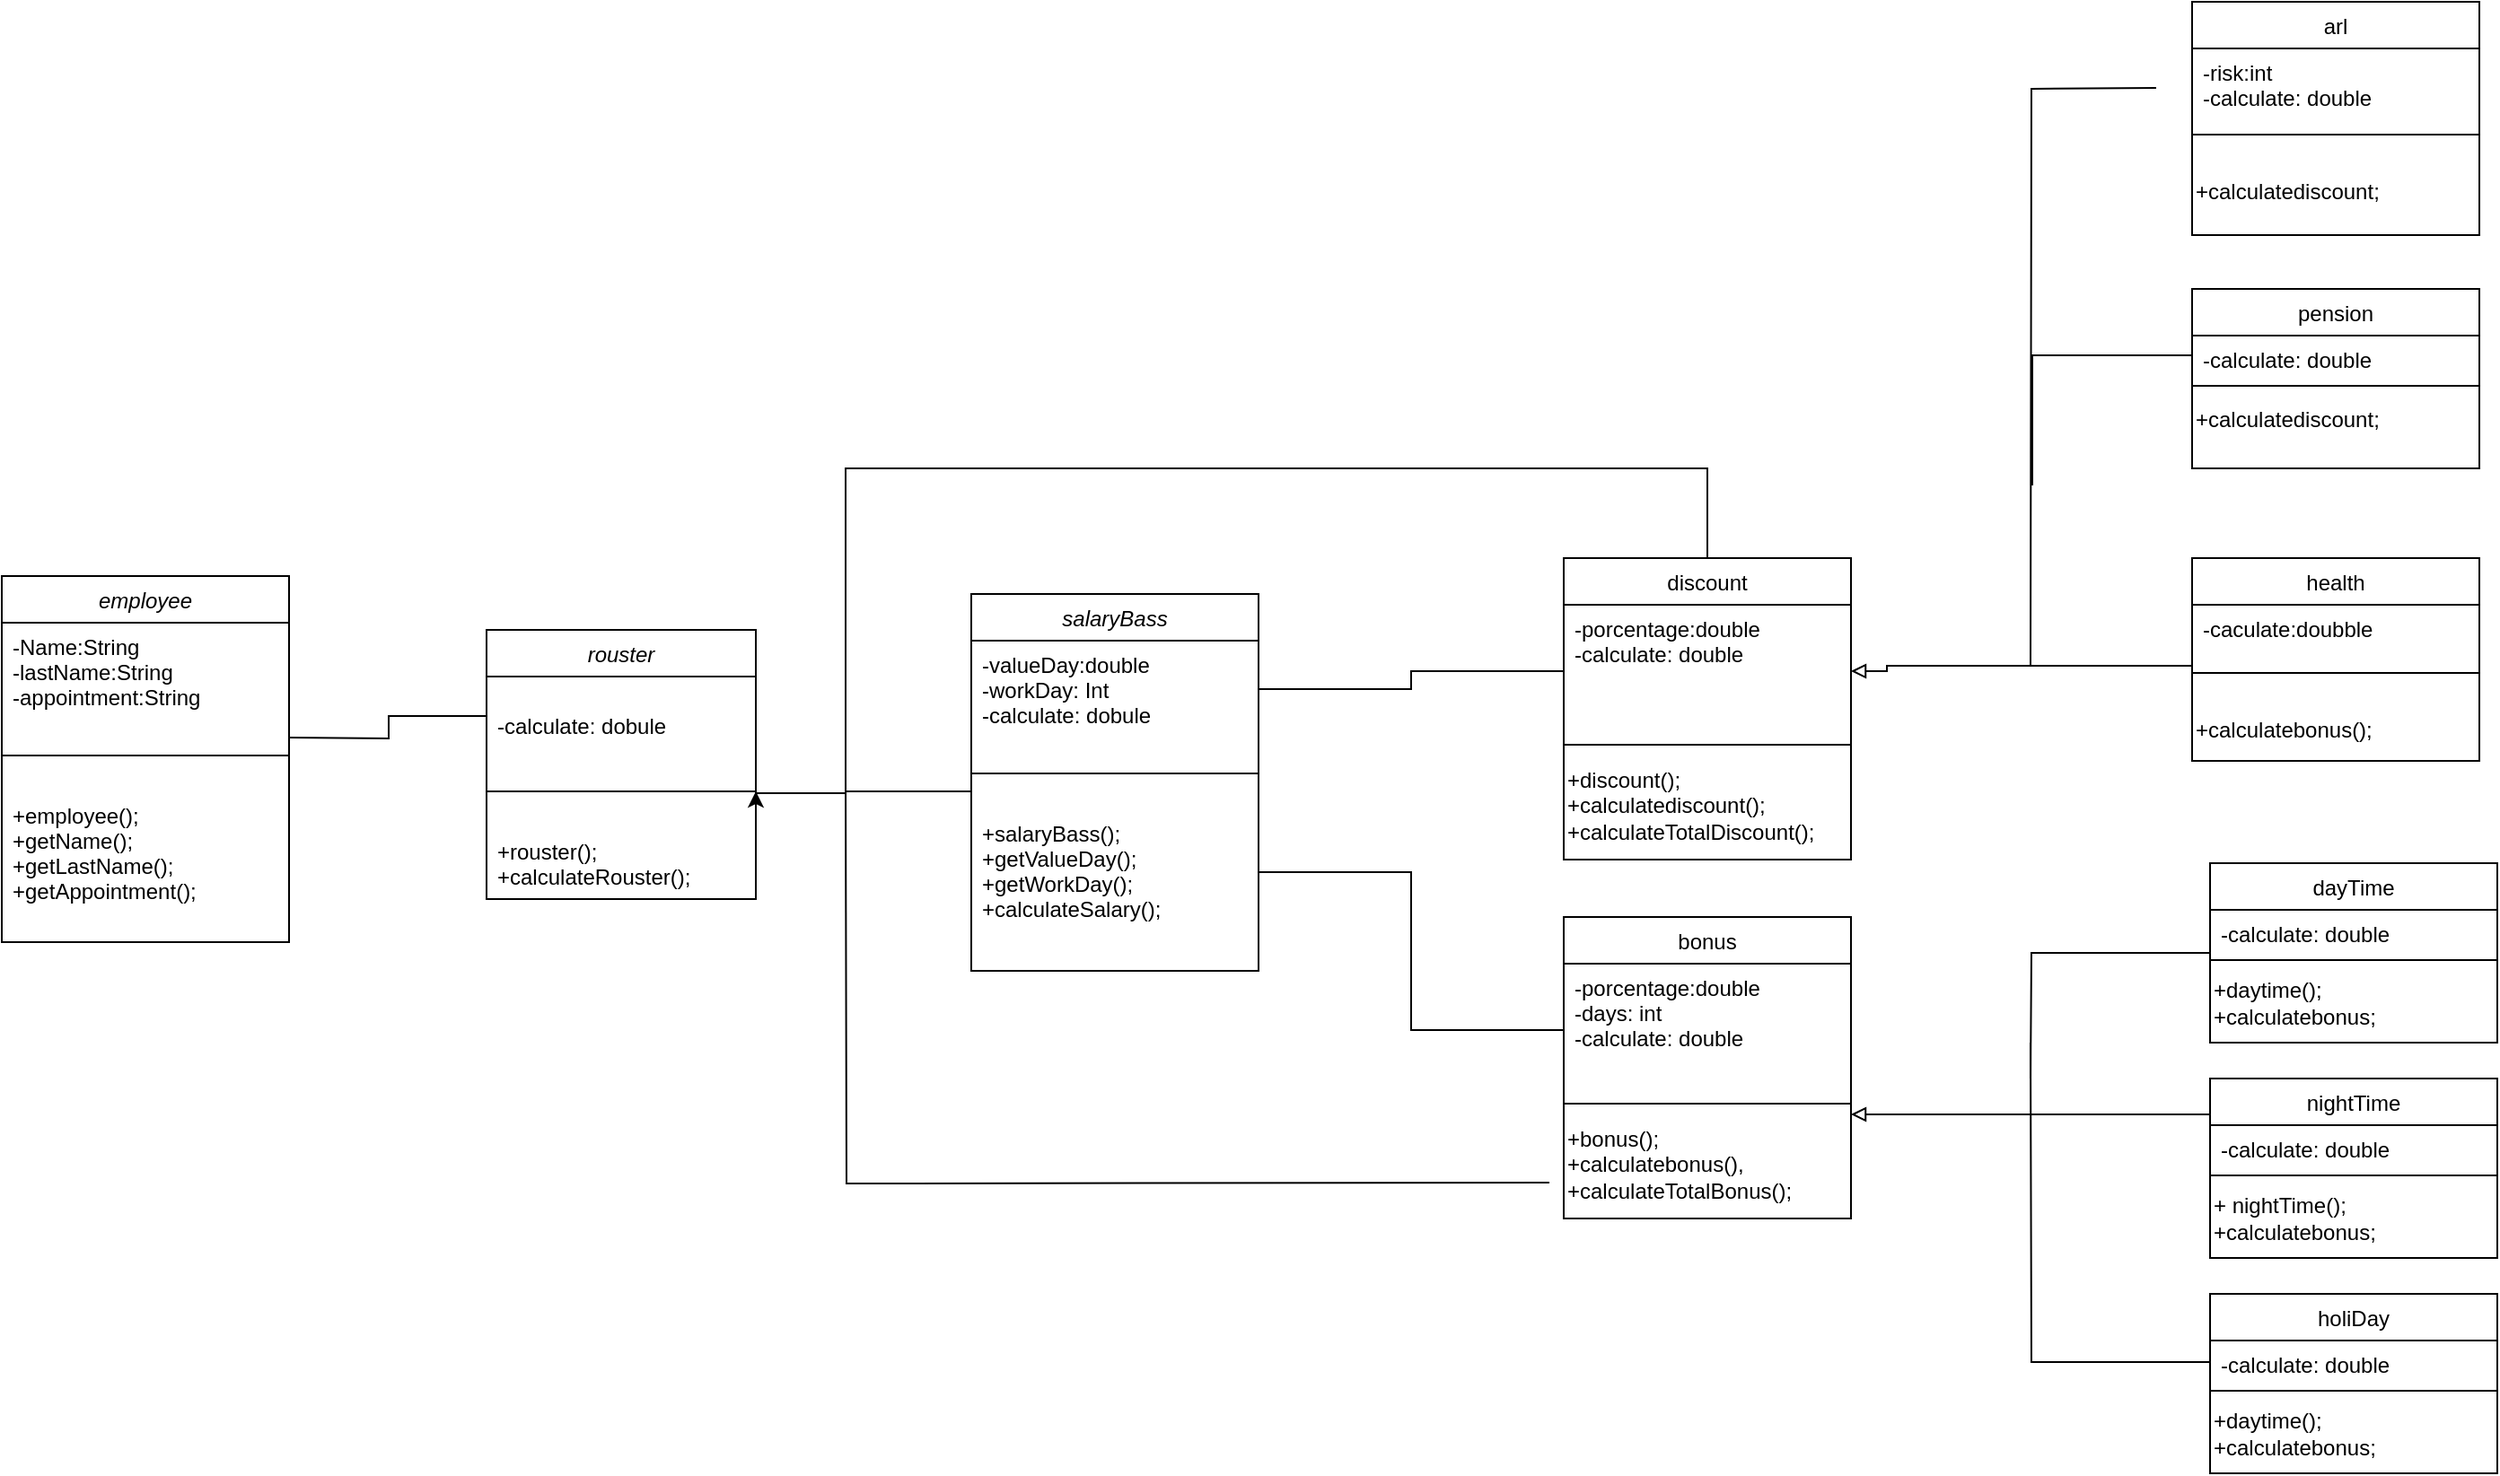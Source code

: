 <mxfile version="26.2.14" pages="4">
  <diagram id="4evAjRQese1cG5jbR6ZV" name="Ejercicio1">
    <mxGraphModel dx="2790" dy="1955" grid="1" gridSize="10" guides="1" tooltips="1" connect="1" arrows="1" fold="1" page="1" pageScale="1" pageWidth="1127" pageHeight="1169" math="0" shadow="0">
      <root>
        <mxCell id="0" />
        <mxCell id="1" parent="0" />
        <mxCell id="FXHPjrzlf4Q6vkYDkJxA-1" value="salaryBass" style="swimlane;fontStyle=2;align=center;verticalAlign=top;childLayout=stackLayout;horizontal=1;startSize=26;horizontalStack=0;resizeParent=1;resizeLast=0;collapsible=1;marginBottom=0;rounded=0;shadow=0;strokeWidth=1;" parent="1" vertex="1">
          <mxGeometry x="220" y="70" width="160" height="210" as="geometry">
            <mxRectangle x="230" y="140" width="160" height="26" as="alternateBounds" />
          </mxGeometry>
        </mxCell>
        <mxCell id="FXHPjrzlf4Q6vkYDkJxA-2" value="-valueDay:double&#xa;-workDay: Int&#xa;-calculate: dobule&#xa;" style="text;align=left;verticalAlign=top;spacingLeft=4;spacingRight=4;overflow=hidden;rotatable=0;points=[[0,0.5],[1,0.5]];portConstraint=eastwest;" parent="FXHPjrzlf4Q6vkYDkJxA-1" vertex="1">
          <mxGeometry y="26" width="160" height="54" as="geometry" />
        </mxCell>
        <mxCell id="da93PUrxB9TKBHHIUnN_-4" style="edgeStyle=orthogonalEdgeStyle;rounded=0;orthogonalLoop=1;jettySize=auto;html=1;" parent="FXHPjrzlf4Q6vkYDkJxA-1" source="FXHPjrzlf4Q6vkYDkJxA-3" edge="1">
          <mxGeometry relative="1" as="geometry">
            <mxPoint x="-120" y="110" as="targetPoint" />
            <Array as="points">
              <mxPoint x="-70" y="110" />
              <mxPoint x="-70" y="111" />
            </Array>
          </mxGeometry>
        </mxCell>
        <mxCell id="FXHPjrzlf4Q6vkYDkJxA-3" value="" style="line;html=1;strokeWidth=1;align=left;verticalAlign=middle;spacingTop=-1;spacingLeft=3;spacingRight=3;rotatable=0;labelPosition=right;points=[];portConstraint=eastwest;" parent="FXHPjrzlf4Q6vkYDkJxA-1" vertex="1">
          <mxGeometry y="80" width="160" height="40" as="geometry" />
        </mxCell>
        <mxCell id="FXHPjrzlf4Q6vkYDkJxA-4" value="+salaryBass();&#xa;+getValueDay();&#xa;+getWorkDay();&#xa;+calculateSalary();&#xa;" style="text;align=left;verticalAlign=top;spacingLeft=4;spacingRight=4;overflow=hidden;rotatable=0;points=[[0,0.5],[1,0.5]];portConstraint=eastwest;" parent="FXHPjrzlf4Q6vkYDkJxA-1" vertex="1">
          <mxGeometry y="120" width="160" height="70" as="geometry" />
        </mxCell>
        <mxCell id="da93PUrxB9TKBHHIUnN_-8" style="edgeStyle=orthogonalEdgeStyle;rounded=0;orthogonalLoop=1;jettySize=auto;html=1;endArrow=none;startFill=0;" parent="1" source="FXHPjrzlf4Q6vkYDkJxA-5" edge="1">
          <mxGeometry relative="1" as="geometry">
            <mxPoint x="150" y="180" as="targetPoint" />
            <Array as="points">
              <mxPoint x="630" />
              <mxPoint x="150" />
              <mxPoint x="150" y="170" />
            </Array>
          </mxGeometry>
        </mxCell>
        <mxCell id="FXHPjrzlf4Q6vkYDkJxA-5" value="discount" style="swimlane;fontStyle=0;align=center;verticalAlign=top;childLayout=stackLayout;horizontal=1;startSize=26;horizontalStack=0;resizeParent=1;resizeLast=0;collapsible=1;marginBottom=0;rounded=0;shadow=0;strokeWidth=1;" parent="1" vertex="1">
          <mxGeometry x="550" y="50" width="160" height="168" as="geometry">
            <mxRectangle x="340" y="380" width="170" height="26" as="alternateBounds" />
          </mxGeometry>
        </mxCell>
        <mxCell id="FXHPjrzlf4Q6vkYDkJxA-6" value="-porcentage:double&#xa;-calculate: double" style="text;align=left;verticalAlign=top;spacingLeft=4;spacingRight=4;overflow=hidden;rotatable=0;points=[[0,0.5],[1,0.5]];portConstraint=eastwest;" parent="FXHPjrzlf4Q6vkYDkJxA-5" vertex="1">
          <mxGeometry y="26" width="160" height="74" as="geometry" />
        </mxCell>
        <mxCell id="FXHPjrzlf4Q6vkYDkJxA-7" value="" style="line;html=1;strokeWidth=1;align=left;verticalAlign=middle;spacingTop=-1;spacingLeft=3;spacingRight=3;rotatable=0;labelPosition=right;points=[];portConstraint=eastwest;" parent="FXHPjrzlf4Q6vkYDkJxA-5" vertex="1">
          <mxGeometry y="100" width="160" height="8" as="geometry" />
        </mxCell>
        <mxCell id="FXHPjrzlf4Q6vkYDkJxA-8" value="+discount();&lt;div&gt;+calculatediscount();&lt;/div&gt;&lt;div&gt;+calculateTotalDiscount();&lt;/div&gt;" style="text;html=1;align=left;verticalAlign=middle;resizable=0;points=[];autosize=1;strokeColor=none;fillColor=none;" parent="FXHPjrzlf4Q6vkYDkJxA-5" vertex="1">
          <mxGeometry y="108" width="160" height="60" as="geometry" />
        </mxCell>
        <mxCell id="FXHPjrzlf4Q6vkYDkJxA-10" value="employee" style="swimlane;fontStyle=2;align=center;verticalAlign=top;childLayout=stackLayout;horizontal=1;startSize=26;horizontalStack=0;resizeParent=1;resizeLast=0;collapsible=1;marginBottom=0;rounded=0;shadow=0;strokeWidth=1;" parent="1" vertex="1">
          <mxGeometry x="-320" y="60" width="160" height="204" as="geometry">
            <mxRectangle x="230" y="140" width="160" height="26" as="alternateBounds" />
          </mxGeometry>
        </mxCell>
        <mxCell id="FXHPjrzlf4Q6vkYDkJxA-11" value="-Name:String&#xa;-lastName:String&#xa;-appointment:String&#xa;" style="text;align=left;verticalAlign=top;spacingLeft=4;spacingRight=4;overflow=hidden;rotatable=0;points=[[0,0.5],[1,0.5]];portConstraint=eastwest;" parent="FXHPjrzlf4Q6vkYDkJxA-10" vertex="1">
          <mxGeometry y="26" width="160" height="54" as="geometry" />
        </mxCell>
        <mxCell id="FXHPjrzlf4Q6vkYDkJxA-12" value="" style="line;html=1;strokeWidth=1;align=left;verticalAlign=middle;spacingTop=-1;spacingLeft=3;spacingRight=3;rotatable=0;labelPosition=right;points=[];portConstraint=eastwest;" parent="FXHPjrzlf4Q6vkYDkJxA-10" vertex="1">
          <mxGeometry y="80" width="160" height="40" as="geometry" />
        </mxCell>
        <mxCell id="FXHPjrzlf4Q6vkYDkJxA-13" value="+employee();&#xa;+getName();&#xa;+getLastName();&#xa;+getAppointment();" style="text;align=left;verticalAlign=top;spacingLeft=4;spacingRight=4;overflow=hidden;rotatable=0;points=[[0,0.5],[1,0.5]];portConstraint=eastwest;" parent="FXHPjrzlf4Q6vkYDkJxA-10" vertex="1">
          <mxGeometry y="120" width="160" height="70" as="geometry" />
        </mxCell>
        <mxCell id="FXHPjrzlf4Q6vkYDkJxA-15" value="bonus" style="swimlane;fontStyle=0;align=center;verticalAlign=top;childLayout=stackLayout;horizontal=1;startSize=26;horizontalStack=0;resizeParent=1;resizeLast=0;collapsible=1;marginBottom=0;rounded=0;shadow=0;strokeWidth=1;" parent="1" vertex="1">
          <mxGeometry x="550" y="250" width="160" height="168" as="geometry">
            <mxRectangle x="340" y="380" width="170" height="26" as="alternateBounds" />
          </mxGeometry>
        </mxCell>
        <mxCell id="FXHPjrzlf4Q6vkYDkJxA-16" value="-porcentage:double&#xa;-days: int&#xa;-calculate: double" style="text;align=left;verticalAlign=top;spacingLeft=4;spacingRight=4;overflow=hidden;rotatable=0;points=[[0,0.5],[1,0.5]];portConstraint=eastwest;" parent="FXHPjrzlf4Q6vkYDkJxA-15" vertex="1">
          <mxGeometry y="26" width="160" height="74" as="geometry" />
        </mxCell>
        <mxCell id="FXHPjrzlf4Q6vkYDkJxA-17" value="" style="line;html=1;strokeWidth=1;align=left;verticalAlign=middle;spacingTop=-1;spacingLeft=3;spacingRight=3;rotatable=0;labelPosition=right;points=[];portConstraint=eastwest;" parent="FXHPjrzlf4Q6vkYDkJxA-15" vertex="1">
          <mxGeometry y="100" width="160" height="8" as="geometry" />
        </mxCell>
        <mxCell id="FXHPjrzlf4Q6vkYDkJxA-18" value="+bonus();&lt;div&gt;+calculatebonus(),&lt;/div&gt;&lt;div&gt;+calculateTotalBonus();&lt;/div&gt;" style="text;html=1;align=left;verticalAlign=middle;resizable=0;points=[];autosize=1;strokeColor=none;fillColor=none;" parent="FXHPjrzlf4Q6vkYDkJxA-15" vertex="1">
          <mxGeometry y="108" width="160" height="60" as="geometry" />
        </mxCell>
        <mxCell id="FXHPjrzlf4Q6vkYDkJxA-19" value="pension" style="swimlane;fontStyle=0;align=center;verticalAlign=top;childLayout=stackLayout;horizontal=1;startSize=26;horizontalStack=0;resizeParent=1;resizeLast=0;collapsible=1;marginBottom=0;rounded=0;shadow=0;strokeWidth=1;" parent="1" vertex="1">
          <mxGeometry x="900" y="-100" width="160" height="100" as="geometry">
            <mxRectangle x="340" y="380" width="170" height="26" as="alternateBounds" />
          </mxGeometry>
        </mxCell>
        <mxCell id="FXHPjrzlf4Q6vkYDkJxA-20" value="-calculate: double" style="text;align=left;verticalAlign=top;spacingLeft=4;spacingRight=4;overflow=hidden;rotatable=0;points=[[0,0.5],[1,0.5]];portConstraint=eastwest;" parent="FXHPjrzlf4Q6vkYDkJxA-19" vertex="1">
          <mxGeometry y="26" width="160" height="24" as="geometry" />
        </mxCell>
        <mxCell id="FXHPjrzlf4Q6vkYDkJxA-21" value="" style="line;html=1;strokeWidth=1;align=left;verticalAlign=middle;spacingTop=-1;spacingLeft=3;spacingRight=3;rotatable=0;labelPosition=right;points=[];portConstraint=eastwest;" parent="FXHPjrzlf4Q6vkYDkJxA-19" vertex="1">
          <mxGeometry y="50" width="160" height="8" as="geometry" />
        </mxCell>
        <mxCell id="FXHPjrzlf4Q6vkYDkJxA-22" value="&lt;span style=&quot;background-color: transparent; color: light-dark(rgb(0, 0, 0), rgb(255, 255, 255));&quot;&gt;+calculatediscount;&lt;/span&gt;" style="text;html=1;align=left;verticalAlign=middle;resizable=0;points=[];autosize=1;strokeColor=none;fillColor=none;" parent="FXHPjrzlf4Q6vkYDkJxA-19" vertex="1">
          <mxGeometry y="58" width="160" height="30" as="geometry" />
        </mxCell>
        <mxCell id="FXHPjrzlf4Q6vkYDkJxA-23" value="health" style="swimlane;fontStyle=0;align=center;verticalAlign=top;childLayout=stackLayout;horizontal=1;startSize=26;horizontalStack=0;resizeParent=1;resizeLast=0;collapsible=1;marginBottom=0;rounded=0;shadow=0;strokeWidth=1;" parent="1" vertex="1">
          <mxGeometry x="900" y="50" width="160" height="113" as="geometry">
            <mxRectangle x="340" y="380" width="170" height="26" as="alternateBounds" />
          </mxGeometry>
        </mxCell>
        <mxCell id="FXHPjrzlf4Q6vkYDkJxA-24" value="-caculate:doubble" style="text;align=left;verticalAlign=top;spacingLeft=4;spacingRight=4;overflow=hidden;rotatable=0;points=[[0,0.5],[1,0.5]];portConstraint=eastwest;" parent="FXHPjrzlf4Q6vkYDkJxA-23" vertex="1">
          <mxGeometry y="26" width="160" height="34" as="geometry" />
        </mxCell>
        <mxCell id="FXHPjrzlf4Q6vkYDkJxA-25" value="" style="line;html=1;strokeWidth=1;align=left;verticalAlign=middle;spacingTop=-1;spacingLeft=3;spacingRight=3;rotatable=0;labelPosition=right;points=[];portConstraint=eastwest;" parent="FXHPjrzlf4Q6vkYDkJxA-23" vertex="1">
          <mxGeometry y="60" width="160" height="8" as="geometry" />
        </mxCell>
        <mxCell id="FXHPjrzlf4Q6vkYDkJxA-26" value="&lt;br&gt;&lt;div&gt;+calculatebonus();&lt;/div&gt;" style="text;html=1;align=left;verticalAlign=middle;resizable=0;points=[];autosize=1;strokeColor=none;fillColor=none;" parent="FXHPjrzlf4Q6vkYDkJxA-23" vertex="1">
          <mxGeometry y="68" width="160" height="40" as="geometry" />
        </mxCell>
        <mxCell id="FXHPjrzlf4Q6vkYDkJxA-27" value="arl" style="swimlane;fontStyle=0;align=center;verticalAlign=top;childLayout=stackLayout;horizontal=1;startSize=26;horizontalStack=0;resizeParent=1;resizeLast=0;collapsible=1;marginBottom=0;rounded=0;shadow=0;strokeWidth=1;" parent="1" vertex="1">
          <mxGeometry x="900" y="-260" width="160" height="130" as="geometry">
            <mxRectangle x="340" y="380" width="170" height="26" as="alternateBounds" />
          </mxGeometry>
        </mxCell>
        <mxCell id="FXHPjrzlf4Q6vkYDkJxA-28" value="-risk:int &#xa;-calculate: double" style="text;align=left;verticalAlign=top;spacingLeft=4;spacingRight=4;overflow=hidden;rotatable=0;points=[[0,0.5],[1,0.5]];portConstraint=eastwest;" parent="FXHPjrzlf4Q6vkYDkJxA-27" vertex="1">
          <mxGeometry y="26" width="160" height="44" as="geometry" />
        </mxCell>
        <mxCell id="FXHPjrzlf4Q6vkYDkJxA-29" value="" style="line;html=1;strokeWidth=1;align=left;verticalAlign=middle;spacingTop=-1;spacingLeft=3;spacingRight=3;rotatable=0;labelPosition=right;points=[];portConstraint=eastwest;" parent="FXHPjrzlf4Q6vkYDkJxA-27" vertex="1">
          <mxGeometry y="70" width="160" height="8" as="geometry" />
        </mxCell>
        <mxCell id="FXHPjrzlf4Q6vkYDkJxA-30" value="&lt;br&gt;&lt;div&gt;+calculatediscount;&lt;/div&gt;" style="text;html=1;align=left;verticalAlign=middle;resizable=0;points=[];autosize=1;strokeColor=none;fillColor=none;" parent="FXHPjrzlf4Q6vkYDkJxA-27" vertex="1">
          <mxGeometry y="78" width="160" height="40" as="geometry" />
        </mxCell>
        <mxCell id="qHkqsYtAG4rJ4De0q0YN-4" style="edgeStyle=orthogonalEdgeStyle;rounded=0;orthogonalLoop=1;jettySize=auto;html=1;endArrow=none;startFill=0;" parent="1" source="FXHPjrzlf4Q6vkYDkJxA-31" edge="1">
          <mxGeometry relative="1" as="geometry">
            <mxPoint x="810" y="340" as="targetPoint" />
          </mxGeometry>
        </mxCell>
        <mxCell id="FXHPjrzlf4Q6vkYDkJxA-31" value="dayTime" style="swimlane;fontStyle=0;align=center;verticalAlign=top;childLayout=stackLayout;horizontal=1;startSize=26;horizontalStack=0;resizeParent=1;resizeLast=0;collapsible=1;marginBottom=0;rounded=0;shadow=0;strokeWidth=1;" parent="1" vertex="1">
          <mxGeometry x="910" y="220" width="160" height="100" as="geometry">
            <mxRectangle x="340" y="380" width="170" height="26" as="alternateBounds" />
          </mxGeometry>
        </mxCell>
        <mxCell id="FXHPjrzlf4Q6vkYDkJxA-32" value="-calculate: double" style="text;align=left;verticalAlign=top;spacingLeft=4;spacingRight=4;overflow=hidden;rotatable=0;points=[[0,0.5],[1,0.5]];portConstraint=eastwest;" parent="FXHPjrzlf4Q6vkYDkJxA-31" vertex="1">
          <mxGeometry y="26" width="160" height="24" as="geometry" />
        </mxCell>
        <mxCell id="FXHPjrzlf4Q6vkYDkJxA-33" value="" style="line;html=1;strokeWidth=1;align=left;verticalAlign=middle;spacingTop=-1;spacingLeft=3;spacingRight=3;rotatable=0;labelPosition=right;points=[];portConstraint=eastwest;" parent="FXHPjrzlf4Q6vkYDkJxA-31" vertex="1">
          <mxGeometry y="50" width="160" height="8" as="geometry" />
        </mxCell>
        <mxCell id="FXHPjrzlf4Q6vkYDkJxA-34" value="&lt;div&gt;&lt;span style=&quot;background-color: transparent; color: light-dark(rgb(0, 0, 0), rgb(255, 255, 255));&quot;&gt;+daytime();&lt;/span&gt;&lt;/div&gt;&lt;span style=&quot;background-color: transparent; color: light-dark(rgb(0, 0, 0), rgb(255, 255, 255));&quot;&gt;+calculatebonus;&lt;/span&gt;" style="text;html=1;align=left;verticalAlign=middle;resizable=0;points=[];autosize=1;strokeColor=none;fillColor=none;" parent="FXHPjrzlf4Q6vkYDkJxA-31" vertex="1">
          <mxGeometry y="58" width="160" height="40" as="geometry" />
        </mxCell>
        <mxCell id="FXHPjrzlf4Q6vkYDkJxA-35" value="holiDay" style="swimlane;fontStyle=0;align=center;verticalAlign=top;childLayout=stackLayout;horizontal=1;startSize=26;horizontalStack=0;resizeParent=1;resizeLast=0;collapsible=1;marginBottom=0;rounded=0;shadow=0;strokeWidth=1;" parent="1" vertex="1">
          <mxGeometry x="910" y="460" width="160" height="100" as="geometry">
            <mxRectangle x="340" y="380" width="170" height="26" as="alternateBounds" />
          </mxGeometry>
        </mxCell>
        <mxCell id="qHkqsYtAG4rJ4De0q0YN-5" style="edgeStyle=orthogonalEdgeStyle;rounded=0;orthogonalLoop=1;jettySize=auto;html=1;endArrow=none;startFill=0;" parent="FXHPjrzlf4Q6vkYDkJxA-35" source="FXHPjrzlf4Q6vkYDkJxA-36" edge="1">
          <mxGeometry relative="1" as="geometry">
            <mxPoint x="-100" y="-140" as="targetPoint" />
          </mxGeometry>
        </mxCell>
        <mxCell id="FXHPjrzlf4Q6vkYDkJxA-36" value="-calculate: double" style="text;align=left;verticalAlign=top;spacingLeft=4;spacingRight=4;overflow=hidden;rotatable=0;points=[[0,0.5],[1,0.5]];portConstraint=eastwest;" parent="FXHPjrzlf4Q6vkYDkJxA-35" vertex="1">
          <mxGeometry y="26" width="160" height="24" as="geometry" />
        </mxCell>
        <mxCell id="FXHPjrzlf4Q6vkYDkJxA-37" value="" style="line;html=1;strokeWidth=1;align=left;verticalAlign=middle;spacingTop=-1;spacingLeft=3;spacingRight=3;rotatable=0;labelPosition=right;points=[];portConstraint=eastwest;" parent="FXHPjrzlf4Q6vkYDkJxA-35" vertex="1">
          <mxGeometry y="50" width="160" height="8" as="geometry" />
        </mxCell>
        <mxCell id="FXHPjrzlf4Q6vkYDkJxA-38" value="&lt;div&gt;&lt;span style=&quot;background-color: transparent; color: light-dark(rgb(0, 0, 0), rgb(255, 255, 255));&quot;&gt;+daytime();&lt;/span&gt;&lt;/div&gt;&lt;span style=&quot;background-color: transparent; color: light-dark(rgb(0, 0, 0), rgb(255, 255, 255));&quot;&gt;+calculatebonus;&lt;/span&gt;" style="text;html=1;align=left;verticalAlign=middle;resizable=0;points=[];autosize=1;strokeColor=none;fillColor=none;" parent="FXHPjrzlf4Q6vkYDkJxA-35" vertex="1">
          <mxGeometry y="58" width="160" height="40" as="geometry" />
        </mxCell>
        <mxCell id="FXHPjrzlf4Q6vkYDkJxA-39" value="nightTime" style="swimlane;fontStyle=0;align=center;verticalAlign=top;childLayout=stackLayout;horizontal=1;startSize=26;horizontalStack=0;resizeParent=1;resizeLast=0;collapsible=1;marginBottom=0;rounded=0;shadow=0;strokeWidth=1;" parent="1" vertex="1">
          <mxGeometry x="910" y="340" width="160" height="100" as="geometry">
            <mxRectangle x="340" y="380" width="170" height="26" as="alternateBounds" />
          </mxGeometry>
        </mxCell>
        <mxCell id="FXHPjrzlf4Q6vkYDkJxA-40" value="-calculate: double" style="text;align=left;verticalAlign=top;spacingLeft=4;spacingRight=4;overflow=hidden;rotatable=0;points=[[0,0.5],[1,0.5]];portConstraint=eastwest;" parent="FXHPjrzlf4Q6vkYDkJxA-39" vertex="1">
          <mxGeometry y="26" width="160" height="24" as="geometry" />
        </mxCell>
        <mxCell id="FXHPjrzlf4Q6vkYDkJxA-41" value="" style="line;html=1;strokeWidth=1;align=left;verticalAlign=middle;spacingTop=-1;spacingLeft=3;spacingRight=3;rotatable=0;labelPosition=right;points=[];portConstraint=eastwest;" parent="FXHPjrzlf4Q6vkYDkJxA-39" vertex="1">
          <mxGeometry y="50" width="160" height="8" as="geometry" />
        </mxCell>
        <mxCell id="FXHPjrzlf4Q6vkYDkJxA-42" value="&lt;div&gt;&lt;span style=&quot;background-color: transparent; color: light-dark(rgb(0, 0, 0), rgb(255, 255, 255));&quot;&gt;+ nightTime();&lt;/span&gt;&lt;/div&gt;&lt;span style=&quot;background-color: transparent; color: light-dark(rgb(0, 0, 0), rgb(255, 255, 255));&quot;&gt;+calculatebonus;&lt;/span&gt;" style="text;html=1;align=left;verticalAlign=middle;resizable=0;points=[];autosize=1;strokeColor=none;fillColor=none;" parent="FXHPjrzlf4Q6vkYDkJxA-39" vertex="1">
          <mxGeometry y="58" width="160" height="40" as="geometry" />
        </mxCell>
        <mxCell id="3y_JciIbCC73hlyvyyo0-1" style="edgeStyle=orthogonalEdgeStyle;rounded=0;orthogonalLoop=1;jettySize=auto;html=1;endArrow=none;startFill=0;" parent="1" source="FXHPjrzlf4Q6vkYDkJxA-6" target="FXHPjrzlf4Q6vkYDkJxA-2" edge="1">
          <mxGeometry relative="1" as="geometry" />
        </mxCell>
        <mxCell id="3y_JciIbCC73hlyvyyo0-2" style="edgeStyle=orthogonalEdgeStyle;rounded=0;orthogonalLoop=1;jettySize=auto;html=1;entryX=1;entryY=0.5;entryDx=0;entryDy=0;endArrow=none;startFill=0;" parent="1" source="FXHPjrzlf4Q6vkYDkJxA-16" target="FXHPjrzlf4Q6vkYDkJxA-4" edge="1">
          <mxGeometry relative="1" as="geometry" />
        </mxCell>
        <mxCell id="qHkqsYtAG4rJ4De0q0YN-3" style="edgeStyle=orthogonalEdgeStyle;rounded=0;orthogonalLoop=1;jettySize=auto;html=1;endArrow=block;endFill=0;" parent="1" edge="1">
          <mxGeometry relative="1" as="geometry">
            <mxPoint x="910" y="388" as="sourcePoint" />
            <mxPoint x="710" y="360" as="targetPoint" />
            <Array as="points">
              <mxPoint x="910" y="360" />
            </Array>
          </mxGeometry>
        </mxCell>
        <mxCell id="qHkqsYtAG4rJ4De0q0YN-11" style="edgeStyle=orthogonalEdgeStyle;rounded=0;orthogonalLoop=1;jettySize=auto;html=1;entryX=1;entryY=0.5;entryDx=0;entryDy=0;exitX=0;exitY=0.706;exitDx=0;exitDy=0;exitPerimeter=0;endArrow=block;endFill=0;" parent="1" source="FXHPjrzlf4Q6vkYDkJxA-24" target="FXHPjrzlf4Q6vkYDkJxA-6" edge="1">
          <mxGeometry relative="1" as="geometry">
            <mxPoint x="890" y="101" as="sourcePoint" />
            <mxPoint x="720" y="120" as="targetPoint" />
            <Array as="points">
              <mxPoint x="900" y="110" />
              <mxPoint x="730" y="110" />
              <mxPoint x="730" y="113" />
            </Array>
          </mxGeometry>
        </mxCell>
        <mxCell id="rJQUSdJM0-Mw0tt0f_Vu-1" value="rouster" style="swimlane;fontStyle=2;align=center;verticalAlign=top;childLayout=stackLayout;horizontal=1;startSize=26;horizontalStack=0;resizeParent=1;resizeLast=0;collapsible=1;marginBottom=0;rounded=0;shadow=0;strokeWidth=1;" parent="1" vertex="1">
          <mxGeometry x="-50" y="90" width="150" height="150" as="geometry">
            <mxRectangle x="230" y="140" width="160" height="26" as="alternateBounds" />
          </mxGeometry>
        </mxCell>
        <mxCell id="da93PUrxB9TKBHHIUnN_-9" style="edgeStyle=orthogonalEdgeStyle;rounded=0;orthogonalLoop=1;jettySize=auto;html=1;endArrow=none;startFill=0;" parent="rJQUSdJM0-Mw0tt0f_Vu-1" source="rJQUSdJM0-Mw0tt0f_Vu-2" edge="1">
          <mxGeometry relative="1" as="geometry">
            <mxPoint x="-110" y="60" as="targetPoint" />
          </mxGeometry>
        </mxCell>
        <mxCell id="rJQUSdJM0-Mw0tt0f_Vu-2" value="&#xa;-calculate: dobule&#xa;" style="text;align=left;verticalAlign=top;spacingLeft=4;spacingRight=4;overflow=hidden;rotatable=0;points=[[0,0.5],[1,0.5]];portConstraint=eastwest;" parent="rJQUSdJM0-Mw0tt0f_Vu-1" vertex="1">
          <mxGeometry y="26" width="150" height="44" as="geometry" />
        </mxCell>
        <mxCell id="rJQUSdJM0-Mw0tt0f_Vu-3" value="" style="line;html=1;strokeWidth=1;align=left;verticalAlign=middle;spacingTop=-1;spacingLeft=3;spacingRight=3;rotatable=0;labelPosition=right;points=[];portConstraint=eastwest;" parent="rJQUSdJM0-Mw0tt0f_Vu-1" vertex="1">
          <mxGeometry y="70" width="150" height="40" as="geometry" />
        </mxCell>
        <mxCell id="rJQUSdJM0-Mw0tt0f_Vu-4" value="+rouster();&#xa;+calculateRouster();" style="text;align=left;verticalAlign=top;spacingLeft=4;spacingRight=4;overflow=hidden;rotatable=0;points=[[0,0.5],[1,0.5]];portConstraint=eastwest;" parent="rJQUSdJM0-Mw0tt0f_Vu-1" vertex="1">
          <mxGeometry y="110" width="150" height="40" as="geometry" />
        </mxCell>
        <mxCell id="da93PUrxB9TKBHHIUnN_-5" style="edgeStyle=orthogonalEdgeStyle;rounded=0;orthogonalLoop=1;jettySize=auto;html=1;endArrow=none;startFill=0;" parent="1" edge="1">
          <mxGeometry relative="1" as="geometry">
            <mxPoint x="150" y="170" as="targetPoint" />
            <mxPoint x="542" y="398" as="sourcePoint" />
          </mxGeometry>
        </mxCell>
        <mxCell id="qHkqsYtAG4rJ4De0q0YN-10" style="edgeStyle=orthogonalEdgeStyle;rounded=0;orthogonalLoop=1;jettySize=auto;html=1;endArrow=none;startFill=0;" parent="1" edge="1">
          <mxGeometry relative="1" as="geometry">
            <mxPoint x="810" y="110" as="targetPoint" />
            <mxPoint x="880" y="-212" as="sourcePoint" />
          </mxGeometry>
        </mxCell>
        <mxCell id="qHkqsYtAG4rJ4De0q0YN-7" style="edgeStyle=orthogonalEdgeStyle;rounded=0;orthogonalLoop=1;jettySize=auto;html=1;endArrow=none;startFill=0;exitX=0;exitY=0.5;exitDx=0;exitDy=0;" parent="1" source="FXHPjrzlf4Q6vkYDkJxA-20" edge="1">
          <mxGeometry relative="1" as="geometry">
            <mxPoint x="810" y="9" as="targetPoint" />
            <mxPoint x="880" y="-63" as="sourcePoint" />
            <Array as="points">
              <mxPoint x="900" y="-63" />
              <mxPoint x="811" y="-63" />
            </Array>
          </mxGeometry>
        </mxCell>
      </root>
    </mxGraphModel>
  </diagram>
  <diagram id="pSqpCy6inzj2UYzt6ZSj" name="Ejercicio2">
    <mxGraphModel dx="1663" dy="786" grid="1" gridSize="10" guides="1" tooltips="1" connect="1" arrows="1" fold="1" page="1" pageScale="1" pageWidth="827" pageHeight="1169" math="0" shadow="0">
      <root>
        <mxCell id="0" />
        <mxCell id="1" parent="0" />
        <mxCell id="3ZnHpdadYXjtJsEO2v72-1" value="usuario" style="swimlane;fontStyle=2;align=center;verticalAlign=top;childLayout=stackLayout;horizontal=1;startSize=26;horizontalStack=0;resizeParent=1;resizeLast=0;collapsible=1;marginBottom=0;rounded=0;shadow=0;strokeWidth=1;" parent="1" vertex="1">
          <mxGeometry x="200" y="270" width="160" height="200" as="geometry">
            <mxRectangle x="230" y="140" width="160" height="26" as="alternateBounds" />
          </mxGeometry>
        </mxCell>
        <mxCell id="3ZnHpdadYXjtJsEO2v72-2" value="-name:String&#xa;-lastName:String&#xa;-weight: double&#xa;-high:double&#xa;&#xa;" style="text;align=left;verticalAlign=top;spacingLeft=4;spacingRight=4;overflow=hidden;rotatable=0;points=[[0,0.5],[1,0.5]];portConstraint=eastwest;" parent="3ZnHpdadYXjtJsEO2v72-1" vertex="1">
          <mxGeometry y="26" width="160" height="74" as="geometry" />
        </mxCell>
        <mxCell id="3ZnHpdadYXjtJsEO2v72-3" value="" style="line;html=1;strokeWidth=1;align=left;verticalAlign=middle;spacingTop=-1;spacingLeft=3;spacingRight=3;rotatable=0;labelPosition=right;points=[];portConstraint=eastwest;" parent="3ZnHpdadYXjtJsEO2v72-1" vertex="1">
          <mxGeometry y="100" width="160" height="20" as="geometry" />
        </mxCell>
        <mxCell id="3ZnHpdadYXjtJsEO2v72-4" value="+usuario();&#xa;+getName();&#xa;+getLastName();&#xa;+getweigth();&#xa;+gethigh();" style="text;align=left;verticalAlign=top;spacingLeft=4;spacingRight=4;overflow=hidden;rotatable=0;points=[[0,0.5],[1,0.5]];portConstraint=eastwest;" parent="3ZnHpdadYXjtJsEO2v72-1" vertex="1">
          <mxGeometry y="120" width="160" height="80" as="geometry" />
        </mxCell>
        <mxCell id="3ZnHpdadYXjtJsEO2v72-5" value="plan" style="swimlane;fontStyle=0;align=center;verticalAlign=top;childLayout=stackLayout;horizontal=1;startSize=26;horizontalStack=0;resizeParent=1;resizeLast=0;collapsible=1;marginBottom=0;rounded=0;shadow=0;strokeWidth=1;" parent="1" vertex="1">
          <mxGeometry x="490" y="310" width="160" height="160" as="geometry">
            <mxRectangle x="130" y="380" width="160" height="26" as="alternateBounds" />
          </mxGeometry>
        </mxCell>
        <mxCell id="3ZnHpdadYXjtJsEO2v72-6" value="-price:int&#xa;-type:String&#xa;-calculate" style="text;align=left;verticalAlign=top;spacingLeft=4;spacingRight=4;overflow=hidden;rotatable=0;points=[[0,0.5],[1,0.5]];portConstraint=eastwest;rounded=0;shadow=0;html=0;" parent="3ZnHpdadYXjtJsEO2v72-5" vertex="1">
          <mxGeometry y="26" width="160" height="54" as="geometry" />
        </mxCell>
        <mxCell id="3ZnHpdadYXjtJsEO2v72-7" value="" style="line;html=1;strokeWidth=1;align=left;verticalAlign=middle;spacingTop=-1;spacingLeft=3;spacingRight=3;rotatable=0;labelPosition=right;points=[];portConstraint=eastwest;" parent="3ZnHpdadYXjtJsEO2v72-5" vertex="1">
          <mxGeometry y="80" width="160" height="8" as="geometry" />
        </mxCell>
        <mxCell id="3ZnHpdadYXjtJsEO2v72-8" value="+plan();&#xa;+getPrice();&#xa;+getType();&#xa;+calculatePlan();" style="text;align=left;verticalAlign=top;spacingLeft=4;spacingRight=4;overflow=hidden;rotatable=0;points=[[0,0.5],[1,0.5]];portConstraint=eastwest;fontStyle=0" parent="3ZnHpdadYXjtJsEO2v72-5" vertex="1">
          <mxGeometry y="88" width="160" height="72" as="geometry" />
        </mxCell>
        <mxCell id="3ZnHpdadYXjtJsEO2v72-9" value="basicPlan" style="swimlane;fontStyle=0;align=center;verticalAlign=top;childLayout=stackLayout;horizontal=1;startSize=26;horizontalStack=0;resizeParent=1;resizeLast=0;collapsible=1;marginBottom=0;rounded=0;shadow=0;strokeWidth=1;" parent="1" vertex="1">
          <mxGeometry x="827" y="130" width="160" height="140" as="geometry">
            <mxRectangle x="550" y="140" width="160" height="26" as="alternateBounds" />
          </mxGeometry>
        </mxCell>
        <mxCell id="xME8yqRe7Dp5L87kYzvR-3" style="edgeStyle=orthogonalEdgeStyle;rounded=0;orthogonalLoop=1;jettySize=auto;html=1;endArrow=none;startFill=0;" parent="3ZnHpdadYXjtJsEO2v72-9" source="3ZnHpdadYXjtJsEO2v72-10" edge="1">
          <mxGeometry relative="1" as="geometry">
            <mxPoint x="-87" y="230" as="targetPoint" />
          </mxGeometry>
        </mxCell>
        <mxCell id="3ZnHpdadYXjtJsEO2v72-10" value="-calculate" style="text;align=left;verticalAlign=top;spacingLeft=4;spacingRight=4;overflow=hidden;rotatable=0;points=[[0,0.5],[1,0.5]];portConstraint=eastwest;rounded=0;shadow=0;html=0;" parent="3ZnHpdadYXjtJsEO2v72-9" vertex="1">
          <mxGeometry y="26" width="160" height="44" as="geometry" />
        </mxCell>
        <mxCell id="3ZnHpdadYXjtJsEO2v72-11" value="" style="line;html=1;strokeWidth=1;align=left;verticalAlign=middle;spacingTop=-1;spacingLeft=3;spacingRight=3;rotatable=0;labelPosition=right;points=[];portConstraint=eastwest;" parent="3ZnHpdadYXjtJsEO2v72-9" vertex="1">
          <mxGeometry y="70" width="160" height="8" as="geometry" />
        </mxCell>
        <mxCell id="3ZnHpdadYXjtJsEO2v72-12" value="+basicPlan();&#xa;+calculatePlan();" style="text;align=left;verticalAlign=top;spacingLeft=4;spacingRight=4;overflow=hidden;rotatable=0;points=[[0,0.5],[1,0.5]];portConstraint=eastwest;" parent="3ZnHpdadYXjtJsEO2v72-9" vertex="1">
          <mxGeometry y="78" width="160" height="62" as="geometry" />
        </mxCell>
        <mxCell id="3ZnHpdadYXjtJsEO2v72-25" value="basicPlan" style="swimlane;fontStyle=0;align=center;verticalAlign=top;childLayout=stackLayout;horizontal=1;startSize=26;horizontalStack=0;resizeParent=1;resizeLast=0;collapsible=1;marginBottom=0;rounded=0;shadow=0;strokeWidth=1;" parent="1" vertex="1">
          <mxGeometry x="827" y="290" width="160" height="140" as="geometry">
            <mxRectangle x="550" y="140" width="160" height="26" as="alternateBounds" />
          </mxGeometry>
        </mxCell>
        <mxCell id="3ZnHpdadYXjtJsEO2v72-26" value="-calculate" style="text;align=left;verticalAlign=top;spacingLeft=4;spacingRight=4;overflow=hidden;rotatable=0;points=[[0,0.5],[1,0.5]];portConstraint=eastwest;rounded=0;shadow=0;html=0;" parent="3ZnHpdadYXjtJsEO2v72-25" vertex="1">
          <mxGeometry y="26" width="160" height="44" as="geometry" />
        </mxCell>
        <mxCell id="3ZnHpdadYXjtJsEO2v72-27" value="" style="line;html=1;strokeWidth=1;align=left;verticalAlign=middle;spacingTop=-1;spacingLeft=3;spacingRight=3;rotatable=0;labelPosition=right;points=[];portConstraint=eastwest;" parent="3ZnHpdadYXjtJsEO2v72-25" vertex="1">
          <mxGeometry y="70" width="160" height="8" as="geometry" />
        </mxCell>
        <mxCell id="3ZnHpdadYXjtJsEO2v72-28" value="+basicPlan();&#xa;+calculatePlan();" style="text;align=left;verticalAlign=top;spacingLeft=4;spacingRight=4;overflow=hidden;rotatable=0;points=[[0,0.5],[1,0.5]];portConstraint=eastwest;" parent="3ZnHpdadYXjtJsEO2v72-25" vertex="1">
          <mxGeometry y="78" width="160" height="62" as="geometry" />
        </mxCell>
        <mxCell id="3ZnHpdadYXjtJsEO2v72-29" value="basicPlan" style="swimlane;fontStyle=0;align=center;verticalAlign=top;childLayout=stackLayout;horizontal=1;startSize=26;horizontalStack=0;resizeParent=1;resizeLast=0;collapsible=1;marginBottom=0;rounded=0;shadow=0;strokeWidth=1;" parent="1" vertex="1">
          <mxGeometry x="827" y="450" width="160" height="140" as="geometry">
            <mxRectangle x="550" y="140" width="160" height="26" as="alternateBounds" />
          </mxGeometry>
        </mxCell>
        <mxCell id="xME8yqRe7Dp5L87kYzvR-2" style="edgeStyle=orthogonalEdgeStyle;rounded=0;orthogonalLoop=1;jettySize=auto;html=1;endArrow=none;startFill=0;" parent="3ZnHpdadYXjtJsEO2v72-29" source="3ZnHpdadYXjtJsEO2v72-30" edge="1">
          <mxGeometry relative="1" as="geometry">
            <mxPoint x="-87" y="-90" as="targetPoint" />
          </mxGeometry>
        </mxCell>
        <mxCell id="3ZnHpdadYXjtJsEO2v72-30" value="-calculate" style="text;align=left;verticalAlign=top;spacingLeft=4;spacingRight=4;overflow=hidden;rotatable=0;points=[[0,0.5],[1,0.5]];portConstraint=eastwest;rounded=0;shadow=0;html=0;" parent="3ZnHpdadYXjtJsEO2v72-29" vertex="1">
          <mxGeometry y="26" width="160" height="44" as="geometry" />
        </mxCell>
        <mxCell id="3ZnHpdadYXjtJsEO2v72-31" value="" style="line;html=1;strokeWidth=1;align=left;verticalAlign=middle;spacingTop=-1;spacingLeft=3;spacingRight=3;rotatable=0;labelPosition=right;points=[];portConstraint=eastwest;" parent="3ZnHpdadYXjtJsEO2v72-29" vertex="1">
          <mxGeometry y="70" width="160" height="8" as="geometry" />
        </mxCell>
        <mxCell id="3ZnHpdadYXjtJsEO2v72-32" value="+basicPlan();&#xa;+calculatePlan();" style="text;align=left;verticalAlign=top;spacingLeft=4;spacingRight=4;overflow=hidden;rotatable=0;points=[[0,0.5],[1,0.5]];portConstraint=eastwest;" parent="3ZnHpdadYXjtJsEO2v72-29" vertex="1">
          <mxGeometry y="78" width="160" height="62" as="geometry" />
        </mxCell>
        <mxCell id="3ZnHpdadYXjtJsEO2v72-35" style="edgeStyle=orthogonalEdgeStyle;rounded=0;orthogonalLoop=1;jettySize=auto;html=1;" parent="1" source="3ZnHpdadYXjtJsEO2v72-6" target="3ZnHpdadYXjtJsEO2v72-4" edge="1">
          <mxGeometry relative="1" as="geometry" />
        </mxCell>
        <mxCell id="xME8yqRe7Dp5L87kYzvR-1" style="edgeStyle=orthogonalEdgeStyle;rounded=0;orthogonalLoop=1;jettySize=auto;html=1;entryX=0.988;entryY=0.194;entryDx=0;entryDy=0;entryPerimeter=0;endArrow=block;endFill=0;" parent="1" source="3ZnHpdadYXjtJsEO2v72-26" target="3ZnHpdadYXjtJsEO2v72-8" edge="1">
          <mxGeometry relative="1" as="geometry" />
        </mxCell>
      </root>
    </mxGraphModel>
  </diagram>
  <diagram id="C5RBs43oDa-KdzZeNtuy" name="Ejercicio3">
    <mxGraphModel dx="1663" dy="786" grid="1" gridSize="10" guides="1" tooltips="1" connect="1" arrows="1" fold="1" page="1" pageScale="1" pageWidth="827" pageHeight="1169" math="0" shadow="0">
      <root>
        <mxCell id="WIyWlLk6GJQsqaUBKTNV-0" />
        <mxCell id="WIyWlLk6GJQsqaUBKTNV-1" parent="WIyWlLk6GJQsqaUBKTNV-0" />
        <mxCell id="zkfFHV4jXpPFQw0GAbJ--0" value="newton&#39;s laws" style="swimlane;fontStyle=2;align=center;verticalAlign=top;childLayout=stackLayout;horizontal=1;startSize=26;horizontalStack=0;resizeParent=1;resizeLast=0;collapsible=1;marginBottom=0;rounded=0;shadow=0;strokeWidth=1;" parent="WIyWlLk6GJQsqaUBKTNV-1" vertex="1">
          <mxGeometry x="310" y="100" width="160" height="120" as="geometry">
            <mxRectangle x="230" y="140" width="160" height="26" as="alternateBounds" />
          </mxGeometry>
        </mxCell>
        <mxCell id="zkfFHV4jXpPFQw0GAbJ--1" value="-nameLaw:String" style="text;align=left;verticalAlign=top;spacingLeft=4;spacingRight=4;overflow=hidden;rotatable=0;points=[[0,0.5],[1,0.5]];portConstraint=eastwest;" parent="zkfFHV4jXpPFQw0GAbJ--0" vertex="1">
          <mxGeometry y="26" width="160" height="26" as="geometry" />
        </mxCell>
        <mxCell id="zkfFHV4jXpPFQw0GAbJ--4" value="" style="line;html=1;strokeWidth=1;align=left;verticalAlign=middle;spacingTop=-1;spacingLeft=3;spacingRight=3;rotatable=0;labelPosition=right;points=[];portConstraint=eastwest;" parent="zkfFHV4jXpPFQw0GAbJ--0" vertex="1">
          <mxGeometry y="52" width="160" height="8" as="geometry" />
        </mxCell>
        <mxCell id="zkfFHV4jXpPFQw0GAbJ--5" value="+newton&#39;s laws();&#xa;+getNameLaw();&#xa;+calculateLaw();" style="text;align=left;verticalAlign=top;spacingLeft=4;spacingRight=4;overflow=hidden;rotatable=0;points=[[0,0.5],[1,0.5]];portConstraint=eastwest;" parent="zkfFHV4jXpPFQw0GAbJ--0" vertex="1">
          <mxGeometry y="60" width="160" height="60" as="geometry" />
        </mxCell>
        <mxCell id="Eo7awDpoWglHRYPCzNEQ-1" style="edgeStyle=orthogonalEdgeStyle;rounded=0;orthogonalLoop=1;jettySize=auto;html=1;endArrow=none;startFill=0;" parent="WIyWlLk6GJQsqaUBKTNV-1" source="zkfFHV4jXpPFQw0GAbJ--6" edge="1">
          <mxGeometry relative="1" as="geometry">
            <mxPoint x="380" y="230" as="targetPoint" />
            <Array as="points">
              <mxPoint x="230" y="280" />
              <mxPoint x="381" y="280" />
            </Array>
          </mxGeometry>
        </mxCell>
        <mxCell id="zkfFHV4jXpPFQw0GAbJ--6" value="firstLaw" style="swimlane;fontStyle=0;align=center;verticalAlign=top;childLayout=stackLayout;horizontal=1;startSize=26;horizontalStack=0;resizeParent=1;resizeLast=0;collapsible=1;marginBottom=0;rounded=0;shadow=0;strokeWidth=1;" parent="WIyWlLk6GJQsqaUBKTNV-1" vertex="1">
          <mxGeometry x="150" y="345" width="160" height="118" as="geometry">
            <mxRectangle x="130" y="380" width="160" height="26" as="alternateBounds" />
          </mxGeometry>
        </mxCell>
        <mxCell id="zkfFHV4jXpPFQw0GAbJ--8" value="-force: double&#xa;-calculate: double" style="text;align=left;verticalAlign=top;spacingLeft=4;spacingRight=4;overflow=hidden;rotatable=0;points=[[0,0.5],[1,0.5]];portConstraint=eastwest;rounded=0;shadow=0;html=0;" parent="zkfFHV4jXpPFQw0GAbJ--6" vertex="1">
          <mxGeometry y="26" width="160" height="34" as="geometry" />
        </mxCell>
        <mxCell id="zkfFHV4jXpPFQw0GAbJ--9" value="" style="line;html=1;strokeWidth=1;align=left;verticalAlign=middle;spacingTop=-1;spacingLeft=3;spacingRight=3;rotatable=0;labelPosition=right;points=[];portConstraint=eastwest;" parent="zkfFHV4jXpPFQw0GAbJ--6" vertex="1">
          <mxGeometry y="60" width="160" height="8" as="geometry" />
        </mxCell>
        <mxCell id="zkfFHV4jXpPFQw0GAbJ--10" value="+firstLaw():&#xa;+ getforce(),&#xa;+calculateLaw();" style="text;align=left;verticalAlign=top;spacingLeft=4;spacingRight=4;overflow=hidden;rotatable=0;points=[[0,0.5],[1,0.5]];portConstraint=eastwest;fontStyle=0" parent="zkfFHV4jXpPFQw0GAbJ--6" vertex="1">
          <mxGeometry y="68" width="160" height="50" as="geometry" />
        </mxCell>
        <mxCell id="Eo7awDpoWglHRYPCzNEQ-2" style="edgeStyle=orthogonalEdgeStyle;rounded=0;orthogonalLoop=1;jettySize=auto;html=1;endArrow=block;startFill=0;endFill=0;" parent="WIyWlLk6GJQsqaUBKTNV-1" source="zkfFHV4jXpPFQw0GAbJ--13" edge="1">
          <mxGeometry relative="1" as="geometry">
            <mxPoint x="380" y="220" as="targetPoint" />
          </mxGeometry>
        </mxCell>
        <mxCell id="zkfFHV4jXpPFQw0GAbJ--13" value="secondLaw" style="swimlane;fontStyle=0;align=center;verticalAlign=top;childLayout=stackLayout;horizontal=1;startSize=26;horizontalStack=0;resizeParent=1;resizeLast=0;collapsible=1;marginBottom=0;rounded=0;shadow=0;strokeWidth=1;" parent="WIyWlLk6GJQsqaUBKTNV-1" vertex="1">
          <mxGeometry x="334" y="340" width="160" height="190" as="geometry">
            <mxRectangle x="340" y="380" width="170" height="26" as="alternateBounds" />
          </mxGeometry>
        </mxCell>
        <mxCell id="zkfFHV4jXpPFQw0GAbJ--14" value="-force:double&#xa;-acceleration:double&#xa;-bulk:double&#xa;-calculate:double" style="text;align=left;verticalAlign=top;spacingLeft=4;spacingRight=4;overflow=hidden;rotatable=0;points=[[0,0.5],[1,0.5]];portConstraint=eastwest;" parent="zkfFHV4jXpPFQw0GAbJ--13" vertex="1">
          <mxGeometry y="26" width="160" height="74" as="geometry" />
        </mxCell>
        <mxCell id="zkfFHV4jXpPFQw0GAbJ--15" value="" style="line;html=1;strokeWidth=1;align=left;verticalAlign=middle;spacingTop=-1;spacingLeft=3;spacingRight=3;rotatable=0;labelPosition=right;points=[];portConstraint=eastwest;" parent="zkfFHV4jXpPFQw0GAbJ--13" vertex="1">
          <mxGeometry y="100" width="160" height="8" as="geometry" />
        </mxCell>
        <mxCell id="BKlDY94Az1P5n5lJhdjE-2" value="+secondLaw();&#xa;+getForce&#xa;+getAcceleration&#xa;+getBulk&#xa;+calculateLaw();" style="text;align=left;verticalAlign=top;spacingLeft=4;spacingRight=4;overflow=hidden;rotatable=0;points=[[0,0.5],[1,0.5]];portConstraint=eastwest;" parent="zkfFHV4jXpPFQw0GAbJ--13" vertex="1">
          <mxGeometry y="108" width="160" height="72" as="geometry" />
        </mxCell>
        <mxCell id="Eo7awDpoWglHRYPCzNEQ-0" style="edgeStyle=orthogonalEdgeStyle;rounded=0;orthogonalLoop=1;jettySize=auto;html=1;endArrow=none;endFill=0;startFill=0;" parent="WIyWlLk6GJQsqaUBKTNV-1" source="zkfFHV4jXpPFQw0GAbJ--17" edge="1">
          <mxGeometry relative="1" as="geometry">
            <mxPoint x="380" y="240" as="targetPoint" />
            <Array as="points">
              <mxPoint x="620" y="280" />
              <mxPoint x="381" y="280" />
            </Array>
          </mxGeometry>
        </mxCell>
        <mxCell id="zkfFHV4jXpPFQw0GAbJ--17" value="thridLaw" style="swimlane;fontStyle=0;align=center;verticalAlign=top;childLayout=stackLayout;horizontal=1;startSize=26;horizontalStack=0;resizeParent=1;resizeLast=0;collapsible=1;marginBottom=0;rounded=0;shadow=0;strokeWidth=1;" parent="WIyWlLk6GJQsqaUBKTNV-1" vertex="1">
          <mxGeometry x="540" y="340" width="160" height="150" as="geometry">
            <mxRectangle x="550" y="140" width="160" height="26" as="alternateBounds" />
          </mxGeometry>
        </mxCell>
        <mxCell id="zkfFHV4jXpPFQw0GAbJ--22" value="-reaction:double&#xa;-action:double" style="text;align=left;verticalAlign=top;spacingLeft=4;spacingRight=4;overflow=hidden;rotatable=0;points=[[0,0.5],[1,0.5]];portConstraint=eastwest;rounded=0;shadow=0;html=0;" parent="zkfFHV4jXpPFQw0GAbJ--17" vertex="1">
          <mxGeometry y="26" width="160" height="44" as="geometry" />
        </mxCell>
        <mxCell id="zkfFHV4jXpPFQw0GAbJ--23" value="" style="line;html=1;strokeWidth=1;align=left;verticalAlign=middle;spacingTop=-1;spacingLeft=3;spacingRight=3;rotatable=0;labelPosition=right;points=[];portConstraint=eastwest;" parent="zkfFHV4jXpPFQw0GAbJ--17" vertex="1">
          <mxGeometry y="70" width="160" height="8" as="geometry" />
        </mxCell>
        <mxCell id="zkfFHV4jXpPFQw0GAbJ--25" value="+thridLaw();&#xa;+getReaction&#xa;+getAction&#xa;+calculateLaw();" style="text;align=left;verticalAlign=top;spacingLeft=4;spacingRight=4;overflow=hidden;rotatable=0;points=[[0,0.5],[1,0.5]];portConstraint=eastwest;" parent="zkfFHV4jXpPFQw0GAbJ--17" vertex="1">
          <mxGeometry y="78" width="160" height="72" as="geometry" />
        </mxCell>
      </root>
    </mxGraphModel>
  </diagram>
  <diagram id="AQ4_gwGI71av8gaqKnTZ" name="Ejercicio4">
    <mxGraphModel dx="1663" dy="786" grid="1" gridSize="10" guides="1" tooltips="1" connect="1" arrows="1" fold="1" page="1" pageScale="1" pageWidth="827" pageHeight="1169" math="0" shadow="0">
      <root>
        <mxCell id="0" />
        <mxCell id="1" parent="0" />
        <mxCell id="X2Sb3BHxfwEVkl-Binl5-1" value="student" style="swimlane;fontStyle=2;align=center;verticalAlign=top;childLayout=stackLayout;horizontal=1;startSize=26;horizontalStack=0;resizeParent=1;resizeLast=0;collapsible=1;marginBottom=0;rounded=0;shadow=0;strokeWidth=1;" parent="1" vertex="1">
          <mxGeometry x="170" y="245" width="160" height="290" as="geometry">
            <mxRectangle x="230" y="140" width="160" height="26" as="alternateBounds" />
          </mxGeometry>
        </mxCell>
        <mxCell id="X2Sb3BHxfwEVkl-Binl5-2" value="-name:String&#xa;-lastNamme:String&#xa;-identificacion: Int&#xa;-address:int&#xa;-telephone: int &#xa;-RH: String&#xa;&#xa;&#xa;" style="text;align=left;verticalAlign=top;spacingLeft=4;spacingRight=4;overflow=hidden;rotatable=0;points=[[0,0.5],[1,0.5]];portConstraint=eastwest;" parent="X2Sb3BHxfwEVkl-Binl5-1" vertex="1">
          <mxGeometry y="26" width="160" height="104" as="geometry" />
        </mxCell>
        <mxCell id="X2Sb3BHxfwEVkl-Binl5-3" value="" style="line;html=1;strokeWidth=1;align=left;verticalAlign=middle;spacingTop=-1;spacingLeft=3;spacingRight=3;rotatable=0;labelPosition=right;points=[];portConstraint=eastwest;" parent="X2Sb3BHxfwEVkl-Binl5-1" vertex="1">
          <mxGeometry y="130" width="160" height="30" as="geometry" />
        </mxCell>
        <mxCell id="X2Sb3BHxfwEVkl-Binl5-22" value="+student();&#xa;+getName &#xa;+getLastName&#xa;+getIdentificacion&#xa;+getAddress&#xa;+geTelephone&#xa;-getRH();&#xa;&#xa;&#xa;" style="text;align=left;verticalAlign=top;spacingLeft=4;spacingRight=4;overflow=hidden;rotatable=0;points=[[0,0.5],[1,0.5]];portConstraint=eastwest;" parent="X2Sb3BHxfwEVkl-Binl5-1" vertex="1">
          <mxGeometry y="160" width="160" height="110" as="geometry" />
        </mxCell>
        <mxCell id="X2Sb3BHxfwEVkl-Binl5-5" value="license" style="swimlane;fontStyle=0;align=center;verticalAlign=top;childLayout=stackLayout;horizontal=1;startSize=26;horizontalStack=0;resizeParent=1;resizeLast=0;collapsible=1;marginBottom=0;rounded=0;shadow=0;strokeWidth=1;" parent="1" vertex="1">
          <mxGeometry x="510" y="305" width="160" height="170" as="geometry">
            <mxRectangle x="130" y="380" width="160" height="26" as="alternateBounds" />
          </mxGeometry>
        </mxCell>
        <mxCell id="O-m00tHTnAE47AEQonk5-3" style="edgeStyle=orthogonalEdgeStyle;rounded=0;orthogonalLoop=1;jettySize=auto;html=1;" parent="X2Sb3BHxfwEVkl-Binl5-5" source="X2Sb3BHxfwEVkl-Binl5-6" edge="1">
          <mxGeometry relative="1" as="geometry">
            <mxPoint x="-180" y="58" as="targetPoint" />
          </mxGeometry>
        </mxCell>
        <mxCell id="X2Sb3BHxfwEVkl-Binl5-6" value="-price:Int&#xa;-duration: double&#xa;-type:String&#xa;" style="text;align=left;verticalAlign=top;spacingLeft=4;spacingRight=4;overflow=hidden;rotatable=0;points=[[0,0.5],[1,0.5]];portConstraint=eastwest;rounded=0;shadow=0;html=0;" parent="X2Sb3BHxfwEVkl-Binl5-5" vertex="1">
          <mxGeometry y="26" width="160" height="64" as="geometry" />
        </mxCell>
        <mxCell id="X2Sb3BHxfwEVkl-Binl5-7" value="" style="line;html=1;strokeWidth=1;align=left;verticalAlign=middle;spacingTop=-1;spacingLeft=3;spacingRight=3;rotatable=0;labelPosition=right;points=[];portConstraint=eastwest;" parent="X2Sb3BHxfwEVkl-Binl5-5" vertex="1">
          <mxGeometry y="90" width="160" height="8" as="geometry" />
        </mxCell>
        <mxCell id="X2Sb3BHxfwEVkl-Binl5-8" value="+license();&#xa;+getPrice();&#xa;+getDuration();&#xa;" style="text;align=left;verticalAlign=top;spacingLeft=4;spacingRight=4;overflow=hidden;rotatable=0;points=[[0,0.5],[1,0.5]];portConstraint=eastwest;fontStyle=0" parent="X2Sb3BHxfwEVkl-Binl5-5" vertex="1">
          <mxGeometry y="98" width="160" height="62" as="geometry" />
        </mxCell>
        <mxCell id="X2Sb3BHxfwEVkl-Binl5-13" value="licenseA" style="swimlane;fontStyle=0;align=center;verticalAlign=top;childLayout=stackLayout;horizontal=1;startSize=26;horizontalStack=0;resizeParent=1;resizeLast=0;collapsible=1;marginBottom=0;rounded=0;shadow=0;strokeWidth=1;" parent="1" vertex="1">
          <mxGeometry x="800" y="150" width="160" height="110" as="geometry">
            <mxRectangle x="550" y="140" width="160" height="26" as="alternateBounds" />
          </mxGeometry>
        </mxCell>
        <mxCell id="Xqry-pjXA5QTcJZsTbf5-3" style="edgeStyle=orthogonalEdgeStyle;rounded=0;orthogonalLoop=1;jettySize=auto;html=1;endArrow=none;startFill=0;" parent="X2Sb3BHxfwEVkl-Binl5-13" source="X2Sb3BHxfwEVkl-Binl5-14" edge="1">
          <mxGeometry relative="1" as="geometry">
            <mxPoint x="-60" y="230" as="targetPoint" />
          </mxGeometry>
        </mxCell>
        <mxCell id="X2Sb3BHxfwEVkl-Binl5-14" value="-calculate:double" style="text;align=left;verticalAlign=top;spacingLeft=4;spacingRight=4;overflow=hidden;rotatable=0;points=[[0,0.5],[1,0.5]];portConstraint=eastwest;rounded=0;shadow=0;html=0;" parent="X2Sb3BHxfwEVkl-Binl5-13" vertex="1">
          <mxGeometry y="26" width="160" height="44" as="geometry" />
        </mxCell>
        <mxCell id="X2Sb3BHxfwEVkl-Binl5-15" value="" style="line;html=1;strokeWidth=1;align=left;verticalAlign=middle;spacingTop=-1;spacingLeft=3;spacingRight=3;rotatable=0;labelPosition=right;points=[];portConstraint=eastwest;" parent="X2Sb3BHxfwEVkl-Binl5-13" vertex="1">
          <mxGeometry y="70" width="160" height="8" as="geometry" />
        </mxCell>
        <mxCell id="X2Sb3BHxfwEVkl-Binl5-16" value="+licenseA();&#xa;" style="text;align=left;verticalAlign=top;spacingLeft=4;spacingRight=4;overflow=hidden;rotatable=0;points=[[0,0.5],[1,0.5]];portConstraint=eastwest;" parent="X2Sb3BHxfwEVkl-Binl5-13" vertex="1">
          <mxGeometry y="78" width="160" height="32" as="geometry" />
        </mxCell>
        <mxCell id="X2Sb3BHxfwEVkl-Binl5-27" value="licenseB" style="swimlane;fontStyle=0;align=center;verticalAlign=top;childLayout=stackLayout;horizontal=1;startSize=26;horizontalStack=0;resizeParent=1;resizeLast=0;collapsible=1;marginBottom=0;rounded=0;shadow=0;strokeWidth=1;" parent="1" vertex="1">
          <mxGeometry x="800" y="330" width="160" height="110" as="geometry">
            <mxRectangle x="550" y="140" width="160" height="26" as="alternateBounds" />
          </mxGeometry>
        </mxCell>
        <mxCell id="Xqry-pjXA5QTcJZsTbf5-2" style="edgeStyle=orthogonalEdgeStyle;rounded=0;orthogonalLoop=1;jettySize=auto;html=1;endArrow=block;endFill=0;" parent="X2Sb3BHxfwEVkl-Binl5-27" source="X2Sb3BHxfwEVkl-Binl5-28" edge="1">
          <mxGeometry relative="1" as="geometry">
            <mxPoint x="-130" y="70" as="targetPoint" />
            <Array as="points">
              <mxPoint x="-40" y="48" />
              <mxPoint x="-40" y="71" />
            </Array>
          </mxGeometry>
        </mxCell>
        <mxCell id="X2Sb3BHxfwEVkl-Binl5-28" value="-calculate:double" style="text;align=left;verticalAlign=top;spacingLeft=4;spacingRight=4;overflow=hidden;rotatable=0;points=[[0,0.5],[1,0.5]];portConstraint=eastwest;rounded=0;shadow=0;html=0;" parent="X2Sb3BHxfwEVkl-Binl5-27" vertex="1">
          <mxGeometry y="26" width="160" height="44" as="geometry" />
        </mxCell>
        <mxCell id="X2Sb3BHxfwEVkl-Binl5-29" value="" style="line;html=1;strokeWidth=1;align=left;verticalAlign=middle;spacingTop=-1;spacingLeft=3;spacingRight=3;rotatable=0;labelPosition=right;points=[];portConstraint=eastwest;" parent="X2Sb3BHxfwEVkl-Binl5-27" vertex="1">
          <mxGeometry y="70" width="160" height="8" as="geometry" />
        </mxCell>
        <mxCell id="X2Sb3BHxfwEVkl-Binl5-30" value="+licenseB();&#xa;" style="text;align=left;verticalAlign=top;spacingLeft=4;spacingRight=4;overflow=hidden;rotatable=0;points=[[0,0.5],[1,0.5]];portConstraint=eastwest;" parent="X2Sb3BHxfwEVkl-Binl5-27" vertex="1">
          <mxGeometry y="78" width="160" height="32" as="geometry" />
        </mxCell>
        <mxCell id="X2Sb3BHxfwEVkl-Binl5-31" value="licenseC" style="swimlane;fontStyle=0;align=center;verticalAlign=top;childLayout=stackLayout;horizontal=1;startSize=26;horizontalStack=0;resizeParent=1;resizeLast=0;collapsible=1;marginBottom=0;rounded=0;shadow=0;strokeWidth=1;" parent="1" vertex="1">
          <mxGeometry x="800" y="540" width="160" height="110" as="geometry">
            <mxRectangle x="550" y="140" width="160" height="26" as="alternateBounds" />
          </mxGeometry>
        </mxCell>
        <mxCell id="Xqry-pjXA5QTcJZsTbf5-4" style="edgeStyle=orthogonalEdgeStyle;rounded=0;orthogonalLoop=1;jettySize=auto;html=1;endArrow=none;endFill=0;startFill=0;" parent="X2Sb3BHxfwEVkl-Binl5-31" source="X2Sb3BHxfwEVkl-Binl5-32" edge="1">
          <mxGeometry relative="1" as="geometry">
            <mxPoint x="-60" y="-210" as="targetPoint" />
          </mxGeometry>
        </mxCell>
        <mxCell id="X2Sb3BHxfwEVkl-Binl5-32" value="-calculate:double" style="text;align=left;verticalAlign=top;spacingLeft=4;spacingRight=4;overflow=hidden;rotatable=0;points=[[0,0.5],[1,0.5]];portConstraint=eastwest;rounded=0;shadow=0;html=0;" parent="X2Sb3BHxfwEVkl-Binl5-31" vertex="1">
          <mxGeometry y="26" width="160" height="44" as="geometry" />
        </mxCell>
        <mxCell id="X2Sb3BHxfwEVkl-Binl5-33" value="" style="line;html=1;strokeWidth=1;align=left;verticalAlign=middle;spacingTop=-1;spacingLeft=3;spacingRight=3;rotatable=0;labelPosition=right;points=[];portConstraint=eastwest;" parent="X2Sb3BHxfwEVkl-Binl5-31" vertex="1">
          <mxGeometry y="70" width="160" height="8" as="geometry" />
        </mxCell>
        <mxCell id="X2Sb3BHxfwEVkl-Binl5-34" value="+licenseC();&#xa;&#xa;" style="text;align=left;verticalAlign=top;spacingLeft=4;spacingRight=4;overflow=hidden;rotatable=0;points=[[0,0.5],[1,0.5]];portConstraint=eastwest;" parent="X2Sb3BHxfwEVkl-Binl5-31" vertex="1">
          <mxGeometry y="78" width="160" height="32" as="geometry" />
        </mxCell>
        <mxCell id="T9lGWZkb6Qs64b1HuMhS-1" style="edgeStyle=orthogonalEdgeStyle;rounded=0;orthogonalLoop=1;jettySize=auto;html=1;entryX=1;entryY=0.5;entryDx=0;entryDy=0;strokeColor=#FFFFFF;" parent="1" source="X2Sb3BHxfwEVkl-Binl5-16" target="X2Sb3BHxfwEVkl-Binl5-6" edge="1">
          <mxGeometry relative="1" as="geometry" />
        </mxCell>
      </root>
    </mxGraphModel>
  </diagram>
</mxfile>

